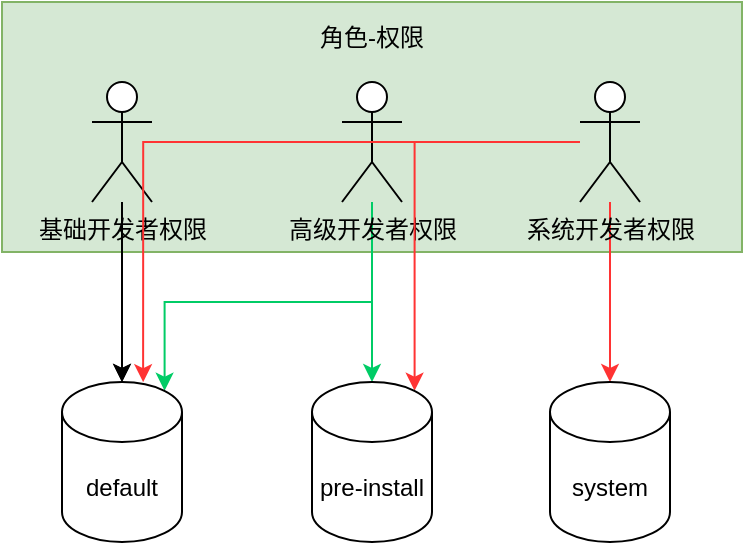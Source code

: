 <mxfile version="21.3.2" type="github">
  <diagram name="第 1 页" id="_Bcq1nb1a4YBcVPF2YxU">
    <mxGraphModel dx="622" dy="506" grid="1" gridSize="10" guides="1" tooltips="1" connect="1" arrows="1" fold="1" page="1" pageScale="1" pageWidth="827" pageHeight="1169" math="0" shadow="0">
      <root>
        <mxCell id="0" />
        <mxCell id="1" parent="0" />
        <mxCell id="_y7kUY51eb7aCZCyVwdK-18" value="" style="rounded=0;whiteSpace=wrap;html=1;fillColor=#d5e8d4;strokeColor=#82b366;align=left;" vertex="1" parent="1">
          <mxGeometry x="80" y="90" width="370" height="125" as="geometry" />
        </mxCell>
        <mxCell id="_y7kUY51eb7aCZCyVwdK-19" value="" style="edgeStyle=orthogonalEdgeStyle;rounded=0;orthogonalLoop=1;jettySize=auto;html=1;" edge="1" parent="1" source="_y7kUY51eb7aCZCyVwdK-1" target="_y7kUY51eb7aCZCyVwdK-15">
          <mxGeometry relative="1" as="geometry" />
        </mxCell>
        <mxCell id="_y7kUY51eb7aCZCyVwdK-24" value="" style="edgeStyle=orthogonalEdgeStyle;rounded=0;orthogonalLoop=1;jettySize=auto;html=1;" edge="1" parent="1" source="_y7kUY51eb7aCZCyVwdK-1" target="_y7kUY51eb7aCZCyVwdK-15">
          <mxGeometry relative="1" as="geometry" />
        </mxCell>
        <mxCell id="_y7kUY51eb7aCZCyVwdK-1" value="基础开发者权限" style="shape=umlActor;verticalLabelPosition=bottom;verticalAlign=top;html=1;outlineConnect=0;" vertex="1" parent="1">
          <mxGeometry x="125" y="130" width="30" height="60" as="geometry" />
        </mxCell>
        <mxCell id="_y7kUY51eb7aCZCyVwdK-20" value="" style="edgeStyle=orthogonalEdgeStyle;rounded=0;orthogonalLoop=1;jettySize=auto;html=1;strokeColor=#00CC66;" edge="1" parent="1" source="_y7kUY51eb7aCZCyVwdK-2" target="_y7kUY51eb7aCZCyVwdK-14">
          <mxGeometry relative="1" as="geometry" />
        </mxCell>
        <mxCell id="_y7kUY51eb7aCZCyVwdK-31" style="edgeStyle=orthogonalEdgeStyle;rounded=0;orthogonalLoop=1;jettySize=auto;html=1;entryX=0.855;entryY=0;entryDx=0;entryDy=4.35;entryPerimeter=0;strokeColor=#00CC66;" edge="1" parent="1" source="_y7kUY51eb7aCZCyVwdK-2" target="_y7kUY51eb7aCZCyVwdK-15">
          <mxGeometry relative="1" as="geometry">
            <Array as="points">
              <mxPoint x="265" y="240" />
              <mxPoint x="161" y="240" />
            </Array>
          </mxGeometry>
        </mxCell>
        <mxCell id="_y7kUY51eb7aCZCyVwdK-2" value="高级开发者权限" style="shape=umlActor;verticalLabelPosition=bottom;verticalAlign=top;html=1;outlineConnect=0;" vertex="1" parent="1">
          <mxGeometry x="250" y="130" width="30" height="60" as="geometry" />
        </mxCell>
        <mxCell id="_y7kUY51eb7aCZCyVwdK-21" value="" style="edgeStyle=orthogonalEdgeStyle;rounded=0;orthogonalLoop=1;jettySize=auto;html=1;strokeColor=#FF3333;" edge="1" parent="1" source="_y7kUY51eb7aCZCyVwdK-3" target="_y7kUY51eb7aCZCyVwdK-13">
          <mxGeometry relative="1" as="geometry" />
        </mxCell>
        <mxCell id="_y7kUY51eb7aCZCyVwdK-35" style="edgeStyle=orthogonalEdgeStyle;rounded=0;orthogonalLoop=1;jettySize=auto;html=1;entryX=0.676;entryY=0.001;entryDx=0;entryDy=0;entryPerimeter=0;strokeColor=#FF3333;" edge="1" parent="1" source="_y7kUY51eb7aCZCyVwdK-3" target="_y7kUY51eb7aCZCyVwdK-15">
          <mxGeometry relative="1" as="geometry" />
        </mxCell>
        <mxCell id="_y7kUY51eb7aCZCyVwdK-36" style="edgeStyle=orthogonalEdgeStyle;rounded=0;orthogonalLoop=1;jettySize=auto;html=1;entryX=0.855;entryY=0;entryDx=0;entryDy=4.35;entryPerimeter=0;strokeColor=#FF3333;" edge="1" parent="1" source="_y7kUY51eb7aCZCyVwdK-3" target="_y7kUY51eb7aCZCyVwdK-14">
          <mxGeometry relative="1" as="geometry" />
        </mxCell>
        <mxCell id="_y7kUY51eb7aCZCyVwdK-3" value="系统开发者权限" style="shape=umlActor;verticalLabelPosition=bottom;verticalAlign=top;html=1;outlineConnect=0;" vertex="1" parent="1">
          <mxGeometry x="369" y="130" width="30" height="60" as="geometry" />
        </mxCell>
        <mxCell id="_y7kUY51eb7aCZCyVwdK-13" value="system" style="shape=cylinder3;whiteSpace=wrap;html=1;boundedLbl=1;backgroundOutline=1;size=15;" vertex="1" parent="1">
          <mxGeometry x="354" y="280" width="60" height="80" as="geometry" />
        </mxCell>
        <mxCell id="_y7kUY51eb7aCZCyVwdK-14" value="pre-install" style="shape=cylinder3;whiteSpace=wrap;html=1;boundedLbl=1;backgroundOutline=1;size=15;" vertex="1" parent="1">
          <mxGeometry x="235" y="280" width="60" height="80" as="geometry" />
        </mxCell>
        <mxCell id="_y7kUY51eb7aCZCyVwdK-15" value="default" style="shape=cylinder3;whiteSpace=wrap;html=1;boundedLbl=1;backgroundOutline=1;size=15;" vertex="1" parent="1">
          <mxGeometry x="110" y="280" width="60" height="80" as="geometry" />
        </mxCell>
        <mxCell id="_y7kUY51eb7aCZCyVwdK-23" value="角色-权限" style="text;html=1;strokeColor=none;fillColor=none;align=center;verticalAlign=middle;whiteSpace=wrap;rounded=0;" vertex="1" parent="1">
          <mxGeometry x="235" y="93" width="60" height="30" as="geometry" />
        </mxCell>
      </root>
    </mxGraphModel>
  </diagram>
</mxfile>
